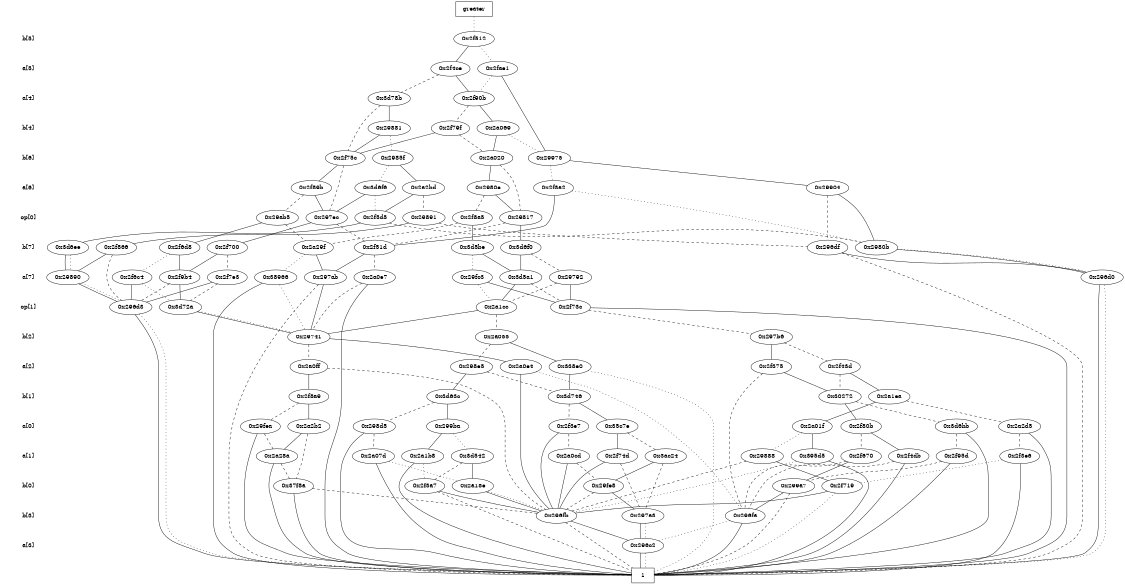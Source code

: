 digraph "DD" {
size = "7.5,10"
center = true;
edge [dir = none];
{ node [shape = plaintext];
  edge [style = invis];
  "CONST NODES" [style = invis];
" b[5] " -> " a[5] " -> " a[4] " -> " b[4] " -> " b[6] " -> " a[6] " -> " op[0] " -> " b[7] " -> " a[7] " -> " op[1] " -> " b[2] " -> " a[2] " -> " b[1] " -> " a[0] " -> " a[1] " -> " b[0] " -> " b[3] " -> " a[3] " -> "CONST NODES"; 
}
{ rank = same; node [shape = box]; edge [style = invis];
"  greater  "; }
{ rank = same; " b[5] ";
"0x2f512";
}
{ rank = same; " a[5] ";
"0x2f4ce";
"0x2fae1";
}
{ rank = same; " a[4] ";
"0x3d78b";
"0x2f90b";
}
{ rank = same; " b[4] ";
"0x2f79f";
"0x2a069";
"0x29881";
}
{ rank = same; " b[6] ";
"0x29975";
"0x2f75c";
"0x2985f";
"0x2a020";
}
{ rank = same; " a[6] ";
"0x2f89b";
"0x2f3a2";
"0x2980e";
"0x29904";
"0x2a2bd";
"0x3d6f6";
}
{ rank = same; " op[0] ";
"0x297ec";
"0x29ab5";
"0x29817";
"0x29891";
"0x2f8a5";
"0x2f5d5";
}
{ rank = same; " b[7] ";
"0x2a29f";
"0x2f700";
"0x3d5be";
"0x2f51d";
"0x2f866";
"0x3d6ee";
"0x2f6d8";
"0x296df";
"0x3d6f0";
"0x2980b";
}
{ rank = same; " a[7] ";
"0x2f9b4";
"0x296d0";
"0x2a0e7";
"0x38966";
"0x29890";
"0x2f6c4";
"0x2f7e3";
"0x297ab";
"0x3d5a1";
"0x29fc3";
"0x29792";
}
{ rank = same; " op[1] ";
"0x296d3";
"0x2a1cc";
"0x3d72a";
"0x2f73c";
}
{ rank = same; " b[2] ";
"0x29741";
"0x2a055";
"0x297b6";
}
{ rank = same; " a[2] ";
"0x2a0ff";
"0x2f43d";
"0x338e0";
"0x2f375";
"0x2a0e4";
"0x298e5";
}
{ rank = same; " b[1] ";
"0x30272";
"0x3d63c";
"0x3d746";
"0x2a1ea";
"0x2f8a9";
}
{ rank = same; " a[0] ";
"0x2f80b";
"0x2a2d5";
"0x3d6bb";
"0x2a2b2";
"0x298d5";
"0x299ba";
"0x2f3e7";
"0x35c7e";
"0x2a01f";
"0x29fea";
}
{ rank = same; " a[1] ";
"0x2a28a";
"0x2f4db";
"0x395d5";
"0x2a0cd";
"0x2f3e6";
"0x2a1b8";
"0x3d542";
"0x2f74d";
"0x2f670";
"0x29888";
"0x2f95d";
"0x3ac24";
"0x2a07d";
}
{ rank = same; " b[0] ";
"0x37f8a";
"0x29fe8";
"0x299a7";
"0x2a18e";
"0x2f719";
"0x2f3a7";
}
{ rank = same; " b[3] ";
"0x296fb";
"0x296fa";
"0x297a3";
}
{ rank = same; " a[3] ";
"0x296c2";
}
{ rank = same; "CONST NODES";
{ node [shape = box]; "0x296be";
}
}
"  greater  " -> "0x2f512" [style = dotted];
"0x2f512" -> "0x2f4ce";
"0x2f512" -> "0x2fae1" [style = dotted];
"0x2f4ce" -> "0x2f90b";
"0x2f4ce" -> "0x3d78b" [style = dashed];
"0x2fae1" -> "0x29975";
"0x2fae1" -> "0x2f90b" [style = dotted];
"0x3d78b" -> "0x29881";
"0x3d78b" -> "0x2f75c" [style = dashed];
"0x2f90b" -> "0x2a069";
"0x2f90b" -> "0x2f79f" [style = dashed];
"0x2f79f" -> "0x2f75c";
"0x2f79f" -> "0x2a020" [style = dashed];
"0x2a069" -> "0x2a020";
"0x2a069" -> "0x29975" [style = dotted];
"0x29881" -> "0x2f75c";
"0x29881" -> "0x2985f" [style = dotted];
"0x29975" -> "0x29904";
"0x29975" -> "0x2f3a2" [style = dotted];
"0x2f75c" -> "0x2f89b";
"0x2f75c" -> "0x297ec" [style = dashed];
"0x2985f" -> "0x2a2bd";
"0x2985f" -> "0x3d6f6" [style = dotted];
"0x2a020" -> "0x2980e";
"0x2a020" -> "0x29817" [style = dashed];
"0x2f89b" -> "0x297ec";
"0x2f89b" -> "0x29ab5" [style = dashed];
"0x2f3a2" -> "0x2f51d";
"0x2f3a2" -> "0x2980b" [style = dotted];
"0x2980e" -> "0x29817";
"0x2980e" -> "0x2f8a5" [style = dashed];
"0x29904" -> "0x2980b";
"0x29904" -> "0x296df" [style = dashed];
"0x2a2bd" -> "0x2f5d5";
"0x2a2bd" -> "0x29891" [style = dashed];
"0x3d6f6" -> "0x297ec";
"0x3d6f6" -> "0x2f5d5" [style = dotted];
"0x297ec" -> "0x2f700";
"0x297ec" -> "0x2f51d" [style = dashed];
"0x29ab5" -> "0x2f6d8";
"0x29ab5" -> "0x2a29f" [style = dashed];
"0x29817" -> "0x3d6f0";
"0x29817" -> "0x2f51d" [style = dashed];
"0x29891" -> "0x2f866";
"0x29891" -> "0x296df" [style = dashed];
"0x2f8a5" -> "0x3d5be";
"0x2f8a5" -> "0x2a29f" [style = dashed];
"0x2f5d5" -> "0x3d6ee";
"0x2f5d5" -> "0x2980b" [style = dashed];
"0x2a29f" -> "0x297ab";
"0x2a29f" -> "0x38966" [style = dotted];
"0x2f700" -> "0x2f9b4";
"0x2f700" -> "0x2f7e3" [style = dashed];
"0x3d5be" -> "0x3d5a1";
"0x3d5be" -> "0x29fc3" [style = dotted];
"0x2f51d" -> "0x297ab";
"0x2f51d" -> "0x2a0e7" [style = dashed];
"0x2f866" -> "0x29890";
"0x2f866" -> "0x296d3" [style = dashed];
"0x3d6ee" -> "0x29890";
"0x3d6ee" -> "0x29890" [style = dotted];
"0x2f6d8" -> "0x2f9b4";
"0x2f6d8" -> "0x2f6c4" [style = dotted];
"0x296df" -> "0x296d0";
"0x296df" -> "0x296be" [style = dashed];
"0x3d6f0" -> "0x3d5a1";
"0x3d6f0" -> "0x29792" [style = dashed];
"0x2980b" -> "0x296d0";
"0x2980b" -> "0x296d0" [style = dotted];
"0x2f9b4" -> "0x3d72a";
"0x2f9b4" -> "0x296d3" [style = dashed];
"0x296d0" -> "0x296be";
"0x296d0" -> "0x296be" [style = dotted];
"0x2a0e7" -> "0x296be";
"0x2a0e7" -> "0x29741" [style = dashed];
"0x38966" -> "0x296be";
"0x38966" -> "0x29741" [style = dotted];
"0x29890" -> "0x296d3";
"0x29890" -> "0x296d3" [style = dotted];
"0x2f6c4" -> "0x296d3";
"0x2f6c4" -> "0x3d72a" [style = dotted];
"0x2f7e3" -> "0x296d3";
"0x2f7e3" -> "0x3d72a" [style = dashed];
"0x297ab" -> "0x29741";
"0x297ab" -> "0x296be" [style = dashed];
"0x3d5a1" -> "0x2a1cc";
"0x3d5a1" -> "0x2f73c" [style = dashed];
"0x29fc3" -> "0x2f73c";
"0x29fc3" -> "0x2a1cc" [style = dotted];
"0x29792" -> "0x2f73c";
"0x29792" -> "0x2a1cc" [style = dashed];
"0x296d3" -> "0x296be";
"0x296d3" -> "0x296be" [style = dotted];
"0x2a1cc" -> "0x29741";
"0x2a1cc" -> "0x2a055" [style = dashed];
"0x3d72a" -> "0x29741";
"0x3d72a" -> "0x29741" [style = dotted];
"0x2f73c" -> "0x296be";
"0x2f73c" -> "0x297b6" [style = dashed];
"0x29741" -> "0x2a0e4";
"0x29741" -> "0x2a0ff" [style = dashed];
"0x2a055" -> "0x338e0";
"0x2a055" -> "0x298e5" [style = dashed];
"0x297b6" -> "0x2f375";
"0x297b6" -> "0x2f43d" [style = dashed];
"0x2a0ff" -> "0x2f8a9";
"0x2a0ff" -> "0x296fb" [style = dashed];
"0x2f43d" -> "0x2a1ea";
"0x2f43d" -> "0x30272" [style = dashed];
"0x338e0" -> "0x3d746";
"0x338e0" -> "0x296be" [style = dotted];
"0x2f375" -> "0x30272";
"0x2f375" -> "0x296fa" [style = dashed];
"0x2a0e4" -> "0x296fb";
"0x2a0e4" -> "0x296fa" [style = dotted];
"0x298e5" -> "0x3d63c";
"0x298e5" -> "0x3d746" [style = dashed];
"0x30272" -> "0x2f80b";
"0x30272" -> "0x3d6bb" [style = dashed];
"0x3d63c" -> "0x299ba";
"0x3d63c" -> "0x298d5" [style = dashed];
"0x3d746" -> "0x35c7e";
"0x3d746" -> "0x2f3e7" [style = dashed];
"0x2a1ea" -> "0x2a01f";
"0x2a1ea" -> "0x2a2d5" [style = dashed];
"0x2f8a9" -> "0x2a2b2";
"0x2f8a9" -> "0x29fea" [style = dashed];
"0x2f80b" -> "0x2f4db";
"0x2f80b" -> "0x2f670" [style = dashed];
"0x2a2d5" -> "0x296be";
"0x2a2d5" -> "0x2f3e6" [style = dashed];
"0x3d6bb" -> "0x296be";
"0x3d6bb" -> "0x2f95d" [style = dashed];
"0x2a2b2" -> "0x2a28a";
"0x2a2b2" -> "0x37f8a" [style = dashed];
"0x298d5" -> "0x296be";
"0x298d5" -> "0x2a07d" [style = dashed];
"0x299ba" -> "0x2a1b8";
"0x299ba" -> "0x3d542" [style = dotted];
"0x2f3e7" -> "0x296fb";
"0x2f3e7" -> "0x2a0cd" [style = dashed];
"0x35c7e" -> "0x2f74d";
"0x35c7e" -> "0x3ac24" [style = dashed];
"0x2a01f" -> "0x395d5";
"0x2a01f" -> "0x29888" [style = dotted];
"0x29fea" -> "0x296be";
"0x29fea" -> "0x2a28a" [style = dashed];
"0x2a28a" -> "0x296be";
"0x2a28a" -> "0x37f8a" [style = dashed];
"0x2f4db" -> "0x296be";
"0x2f4db" -> "0x296fa" [style = dashed];
"0x395d5" -> "0x296be";
"0x395d5" -> "0x296fb" [style = dotted];
"0x2a0cd" -> "0x296fb";
"0x2a0cd" -> "0x29fe8" [style = dashed];
"0x2f3e6" -> "0x296be";
"0x2f3e6" -> "0x2f719" [style = dotted];
"0x2a1b8" -> "0x296be";
"0x2a1b8" -> "0x2f3a7" [style = dotted];
"0x3d542" -> "0x2a18e";
"0x3d542" -> "0x2f3a7" [style = dashed];
"0x2f74d" -> "0x296fb";
"0x2f74d" -> "0x297a3" [style = dashed];
"0x2f670" -> "0x299a7";
"0x2f670" -> "0x296fa" [style = dashed];
"0x29888" -> "0x2f719";
"0x29888" -> "0x296fb" [style = dashed];
"0x2f95d" -> "0x296be";
"0x2f95d" -> "0x299a7" [style = dashed];
"0x3ac24" -> "0x29fe8";
"0x3ac24" -> "0x297a3" [style = dashed];
"0x2a07d" -> "0x296be";
"0x2a07d" -> "0x2a18e" [style = dotted];
"0x37f8a" -> "0x296be";
"0x37f8a" -> "0x296fb" [style = dashed];
"0x29fe8" -> "0x297a3";
"0x29fe8" -> "0x296fb" [style = dashed];
"0x299a7" -> "0x296fa";
"0x299a7" -> "0x296be" [style = dashed];
"0x2a18e" -> "0x296fb";
"0x2a18e" -> "0x296fb" [style = dotted];
"0x2f719" -> "0x296fb";
"0x2f719" -> "0x296be" [style = dotted];
"0x2f3a7" -> "0x296fb";
"0x2f3a7" -> "0x296be" [style = dashed];
"0x296fb" -> "0x296c2";
"0x296fb" -> "0x296be" [style = dashed];
"0x296fa" -> "0x296be";
"0x296fa" -> "0x296c2" [style = dotted];
"0x297a3" -> "0x296c2";
"0x297a3" -> "0x296c2" [style = dotted];
"0x296c2" -> "0x296be";
"0x296c2" -> "0x296be" [style = dotted];
"0x296be" [label = "1"];
}
